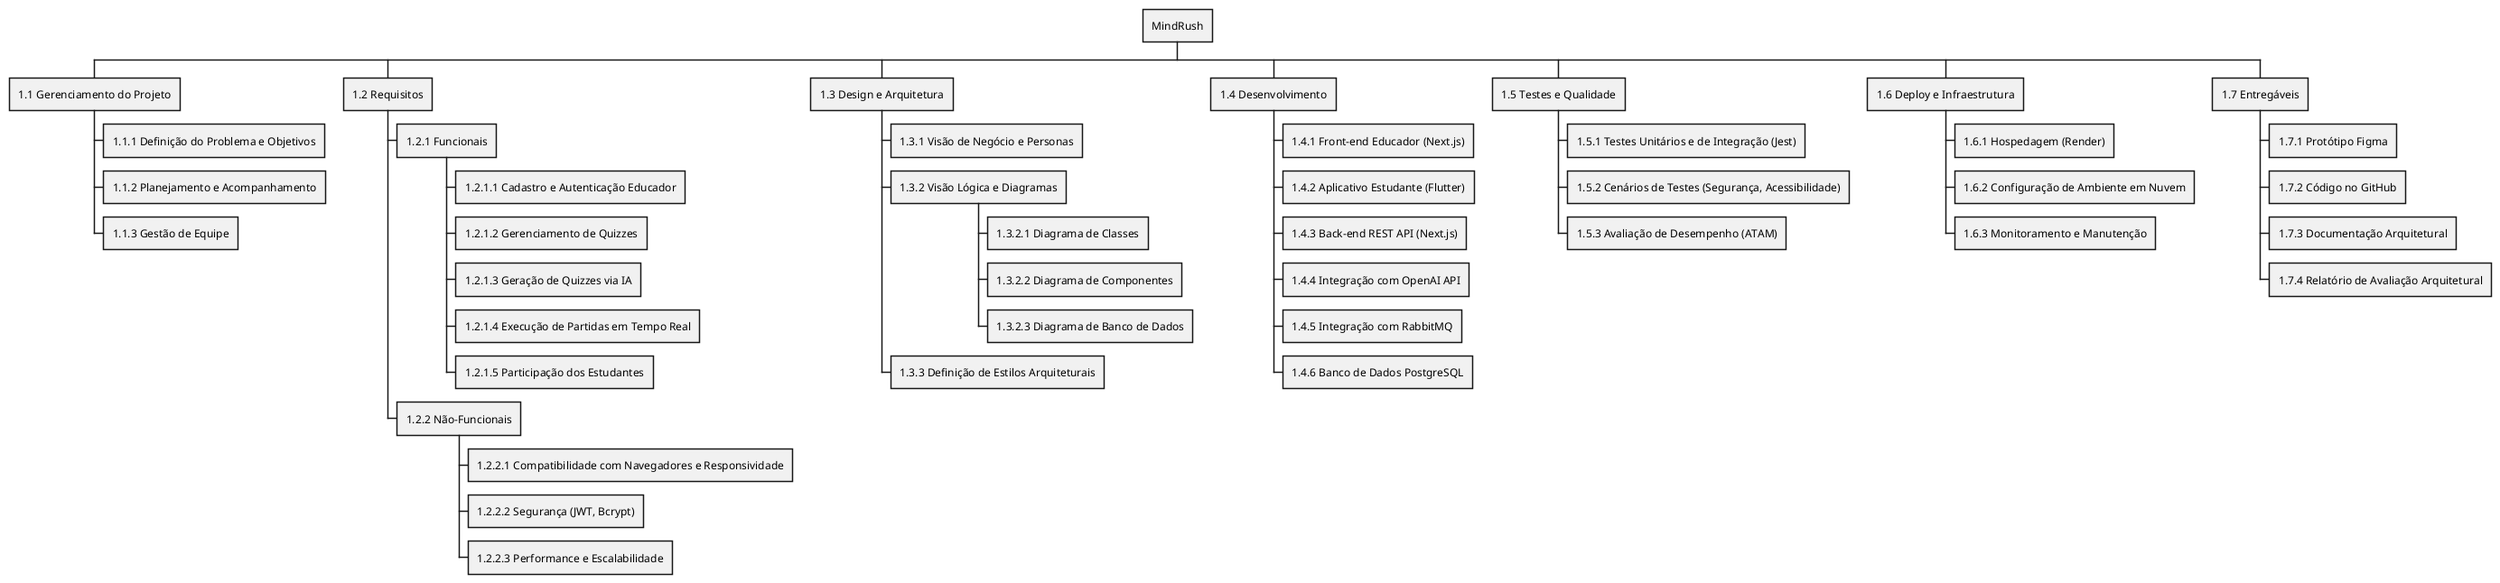 @startwbs
* MindRush
** 1.1 Gerenciamento do Projeto
*** 1.1.1 Definição do Problema e Objetivos
*** 1.1.2 Planejamento e Acompanhamento
*** 1.1.3 Gestão de Equipe
** 1.2 Requisitos
*** 1.2.1 Funcionais
**** 1.2.1.1 Cadastro e Autenticação Educador
**** 1.2.1.2 Gerenciamento de Quizzes
**** 1.2.1.3 Geração de Quizzes via IA
**** 1.2.1.4 Execução de Partidas em Tempo Real
**** 1.2.1.5 Participação dos Estudantes
*** 1.2.2 Não-Funcionais
**** 1.2.2.1 Compatibilidade com Navegadores e Responsividade
**** 1.2.2.2 Segurança (JWT, Bcrypt)
**** 1.2.2.3 Performance e Escalabilidade
** 1.3 Design e Arquitetura
*** 1.3.1 Visão de Negócio e Personas
*** 1.3.2 Visão Lógica e Diagramas
**** 1.3.2.1 Diagrama de Classes
**** 1.3.2.2 Diagrama de Componentes
**** 1.3.2.3 Diagrama de Banco de Dados
*** 1.3.3 Definição de Estilos Arquiteturais
** 1.4 Desenvolvimento
*** 1.4.1 Front-end Educador (Next.js)
*** 1.4.2 Aplicativo Estudante (Flutter)
*** 1.4.3 Back-end REST API (Next.js)
*** 1.4.4 Integração com OpenAI API
*** 1.4.5 Integração com RabbitMQ
*** 1.4.6 Banco de Dados PostgreSQL
** 1.5 Testes e Qualidade
*** 1.5.1 Testes Unitários e de Integração (Jest)
*** 1.5.2 Cenários de Testes (Segurança, Acessibilidade)
*** 1.5.3 Avaliação de Desempenho (ATAM)
** 1.6 Deploy e Infraestrutura
*** 1.6.1 Hospedagem (Render)
*** 1.6.2 Configuração de Ambiente em Nuvem
*** 1.6.3 Monitoramento e Manutenção
** 1.7 Entregáveis
*** 1.7.1 Protótipo Figma
*** 1.7.2 Código no GitHub
*** 1.7.3 Documentação Arquitetural
*** 1.7.4 Relatório de Avaliação Arquitetural
@endwbs
